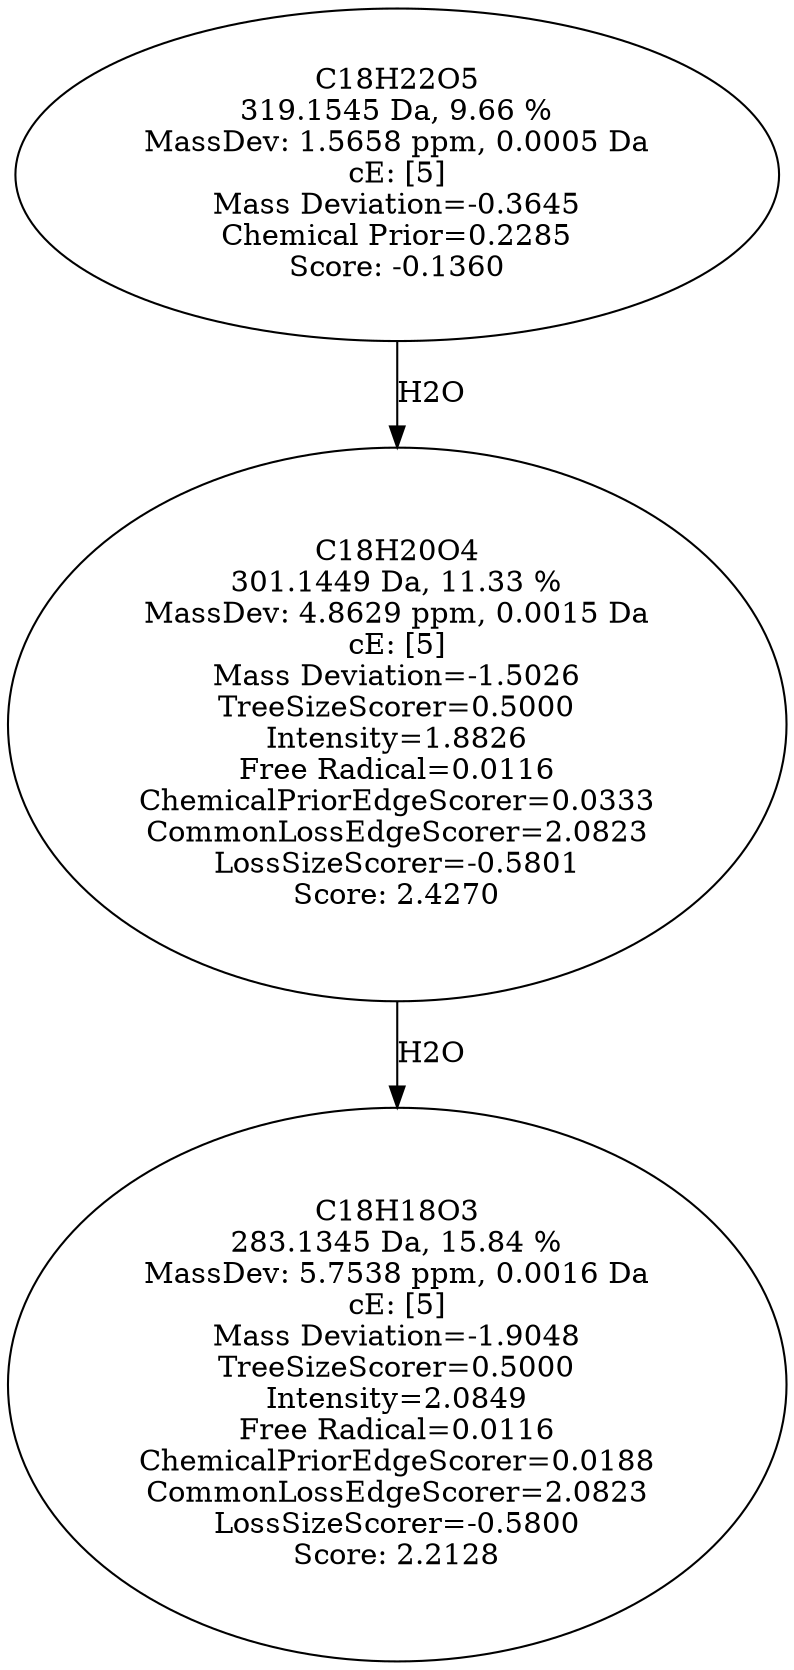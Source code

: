 strict digraph {
v1 [label="C18H18O3\n283.1345 Da, 15.84 %\nMassDev: 5.7538 ppm, 0.0016 Da\ncE: [5]\nMass Deviation=-1.9048\nTreeSizeScorer=0.5000\nIntensity=2.0849\nFree Radical=0.0116\nChemicalPriorEdgeScorer=0.0188\nCommonLossEdgeScorer=2.0823\nLossSizeScorer=-0.5800\nScore: 2.2128"];
v2 [label="C18H20O4\n301.1449 Da, 11.33 %\nMassDev: 4.8629 ppm, 0.0015 Da\ncE: [5]\nMass Deviation=-1.5026\nTreeSizeScorer=0.5000\nIntensity=1.8826\nFree Radical=0.0116\nChemicalPriorEdgeScorer=0.0333\nCommonLossEdgeScorer=2.0823\nLossSizeScorer=-0.5801\nScore: 2.4270"];
v3 [label="C18H22O5\n319.1545 Da, 9.66 %\nMassDev: 1.5658 ppm, 0.0005 Da\ncE: [5]\nMass Deviation=-0.3645\nChemical Prior=0.2285\nScore: -0.1360"];
v2 -> v1 [label="H2O"];
v3 -> v2 [label="H2O"];
}